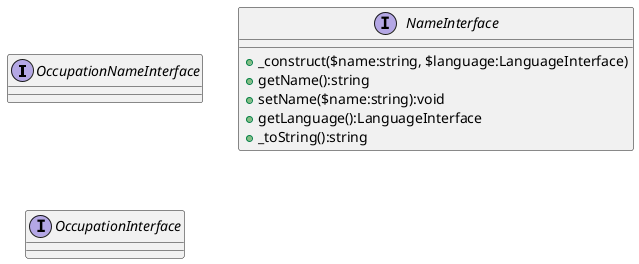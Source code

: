 @startuml

interface OccupationNameInterface

interface NameInterface{
+_construct($name:string, $language:LanguageInterface)
+getName():string
+setName($name:string):void
+getLanguage():LanguageInterface
+_toString():string
}

interface OccupationInterface{

}



@enduml